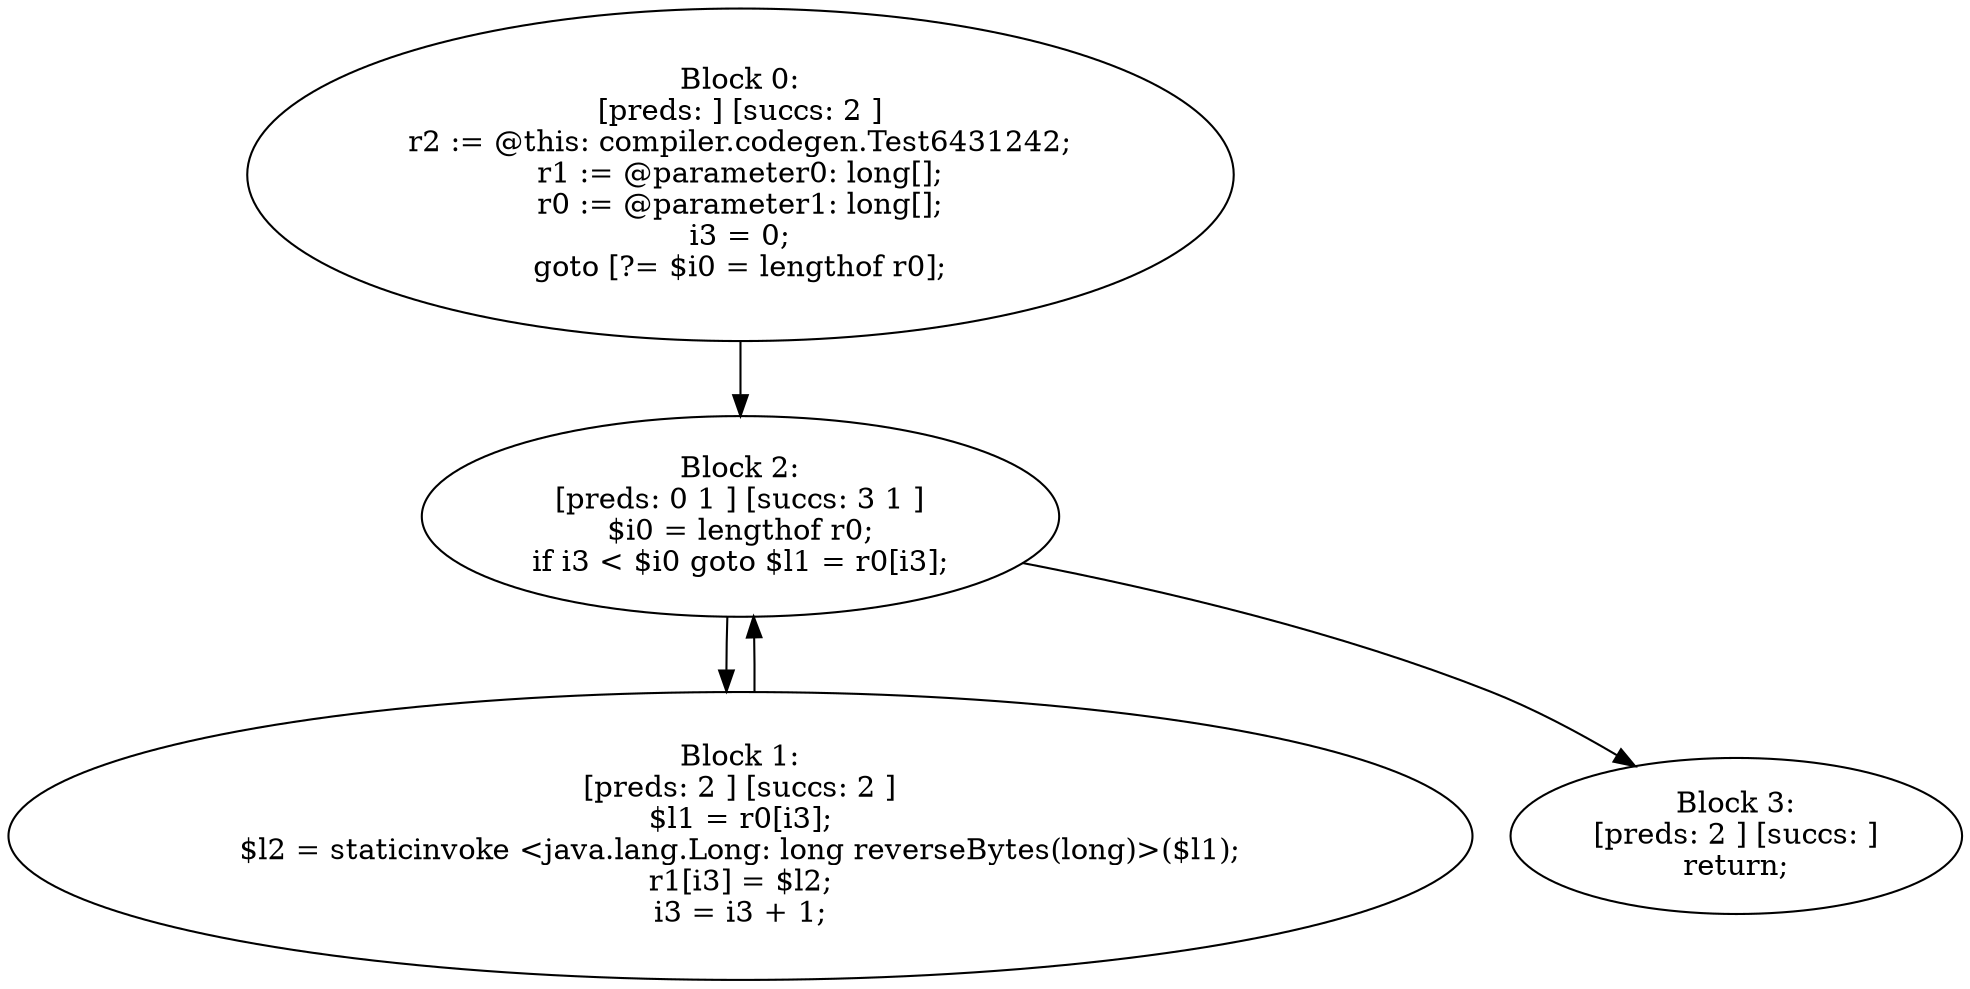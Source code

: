 digraph "unitGraph" {
    "Block 0:
[preds: ] [succs: 2 ]
r2 := @this: compiler.codegen.Test6431242;
r1 := @parameter0: long[];
r0 := @parameter1: long[];
i3 = 0;
goto [?= $i0 = lengthof r0];
"
    "Block 1:
[preds: 2 ] [succs: 2 ]
$l1 = r0[i3];
$l2 = staticinvoke <java.lang.Long: long reverseBytes(long)>($l1);
r1[i3] = $l2;
i3 = i3 + 1;
"
    "Block 2:
[preds: 0 1 ] [succs: 3 1 ]
$i0 = lengthof r0;
if i3 < $i0 goto $l1 = r0[i3];
"
    "Block 3:
[preds: 2 ] [succs: ]
return;
"
    "Block 0:
[preds: ] [succs: 2 ]
r2 := @this: compiler.codegen.Test6431242;
r1 := @parameter0: long[];
r0 := @parameter1: long[];
i3 = 0;
goto [?= $i0 = lengthof r0];
"->"Block 2:
[preds: 0 1 ] [succs: 3 1 ]
$i0 = lengthof r0;
if i3 < $i0 goto $l1 = r0[i3];
";
    "Block 1:
[preds: 2 ] [succs: 2 ]
$l1 = r0[i3];
$l2 = staticinvoke <java.lang.Long: long reverseBytes(long)>($l1);
r1[i3] = $l2;
i3 = i3 + 1;
"->"Block 2:
[preds: 0 1 ] [succs: 3 1 ]
$i0 = lengthof r0;
if i3 < $i0 goto $l1 = r0[i3];
";
    "Block 2:
[preds: 0 1 ] [succs: 3 1 ]
$i0 = lengthof r0;
if i3 < $i0 goto $l1 = r0[i3];
"->"Block 3:
[preds: 2 ] [succs: ]
return;
";
    "Block 2:
[preds: 0 1 ] [succs: 3 1 ]
$i0 = lengthof r0;
if i3 < $i0 goto $l1 = r0[i3];
"->"Block 1:
[preds: 2 ] [succs: 2 ]
$l1 = r0[i3];
$l2 = staticinvoke <java.lang.Long: long reverseBytes(long)>($l1);
r1[i3] = $l2;
i3 = i3 + 1;
";
}
